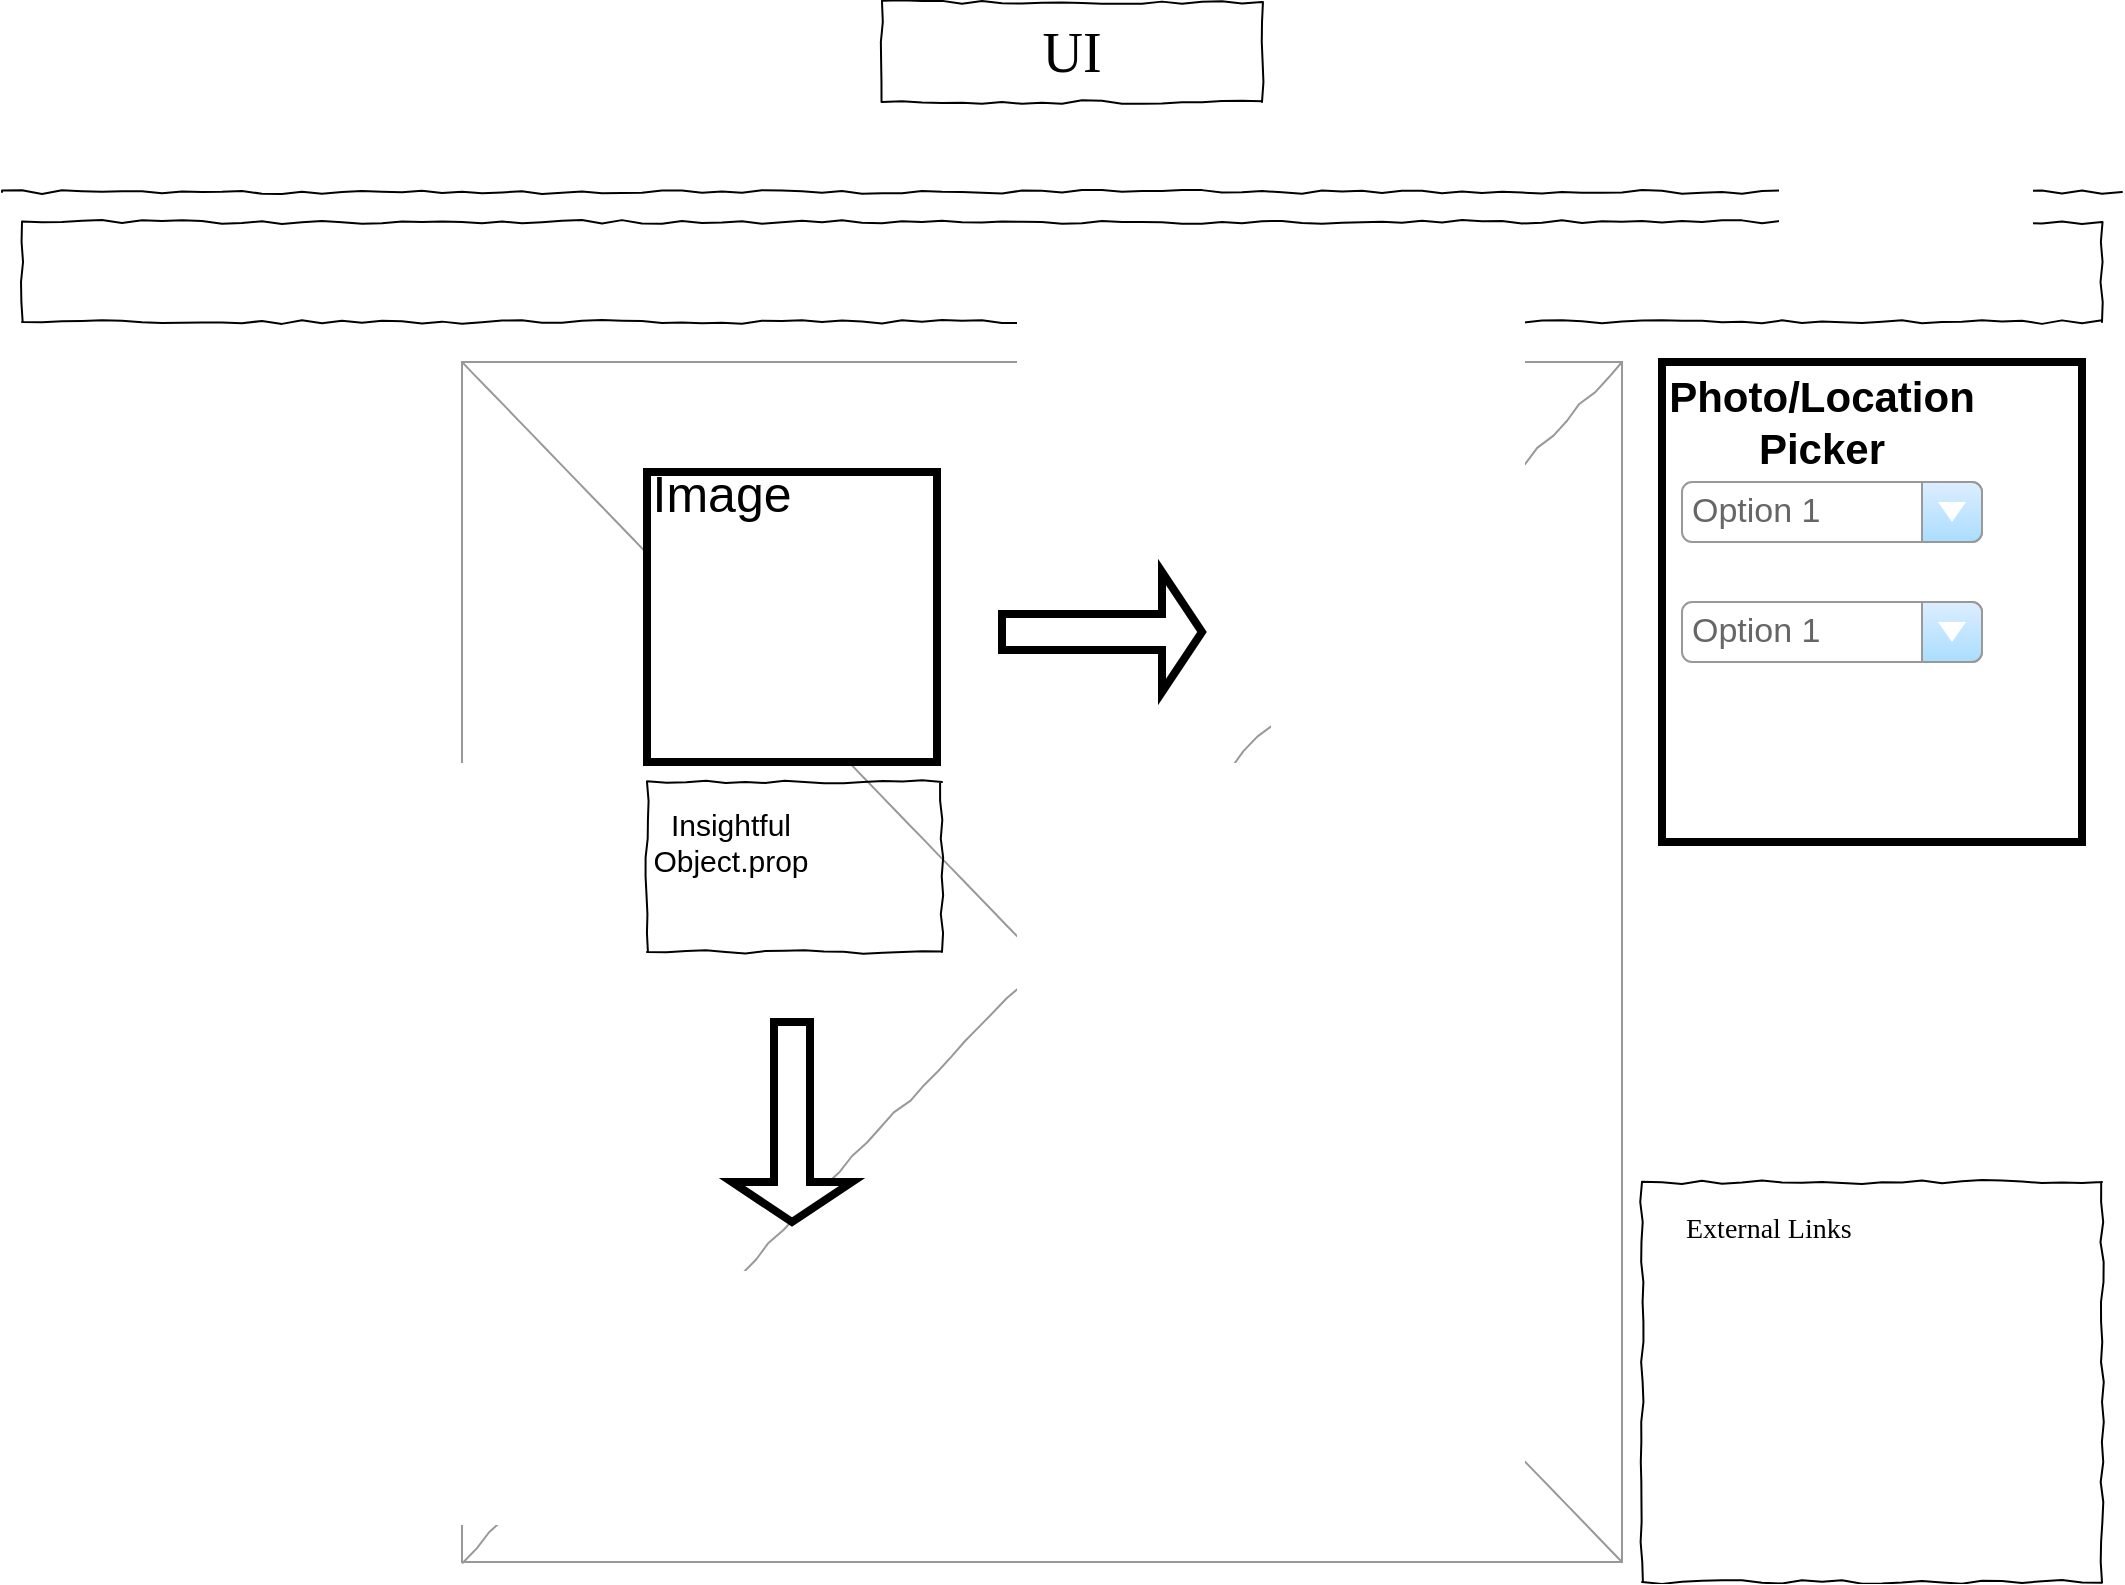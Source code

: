 <mxfile version="13.10.0" type="embed" pages="4">
    <diagram name="Page-1" id="03018318-947c-dd8e-b7a3-06fadd420f32">
        <mxGraphModel dx="824" dy="312" grid="1" gridSize="10" guides="1" tooltips="1" connect="1" arrows="1" fold="1" page="1" pageScale="1" pageWidth="1100" pageHeight="850" background="#ffffff" math="0" shadow="0">
            <root>
                <mxCell id="0"/>
                <mxCell id="1" parent="0"/>
                <mxCell id="677b7b8949515195-2" value="UI" style="whiteSpace=wrap;html=1;rounded=0;shadow=0;labelBackgroundColor=none;strokeWidth=1;fontFamily=Verdana;fontSize=28;align=center;comic=1;" parent="1" vertex="1">
                    <mxGeometry x="460" y="50" width="190" height="50" as="geometry"/>
                </mxCell>
                <mxCell id="677b7b8949515195-9" value="" style="line;strokeWidth=1;html=1;rounded=0;shadow=0;labelBackgroundColor=none;fillColor=none;fontFamily=Verdana;fontSize=14;fontColor=#000000;align=center;comic=1;" parent="1" vertex="1">
                    <mxGeometry x="20" y="140" width="1060" height="10" as="geometry"/>
                </mxCell>
                <mxCell id="677b7b8949515195-10" value="" style="whiteSpace=wrap;html=1;rounded=0;shadow=0;labelBackgroundColor=none;strokeWidth=1;fillColor=none;fontFamily=Verdana;fontSize=12;align=center;comic=1;" parent="1" vertex="1">
                    <mxGeometry x="30" y="160" width="1040" height="50" as="geometry"/>
                </mxCell>
                <mxCell id="677b7b8949515195-16" value="" style="verticalLabelPosition=bottom;shadow=0;dashed=0;align=center;html=1;verticalAlign=top;strokeWidth=1;shape=mxgraph.mockup.graphics.simpleIcon;strokeColor=#999999;rounded=0;labelBackgroundColor=none;fontFamily=Verdana;fontSize=14;fontColor=#000000;comic=1;" parent="1" vertex="1">
                    <mxGeometry x="250" y="230" width="580" height="600" as="geometry"/>
                </mxCell>
                <mxCell id="677b7b8949515195-26" value="" style="whiteSpace=wrap;html=1;rounded=0;shadow=0;labelBackgroundColor=none;strokeWidth=1;fillColor=none;fontFamily=Verdana;fontSize=12;align=center;comic=1;" parent="1" vertex="1">
                    <mxGeometry x="840" y="640" width="230" height="200" as="geometry"/>
                </mxCell>
                <mxCell id="677b7b8949515195-42" value="External Links" style="text;html=1;points=[];align=left;verticalAlign=top;spacingTop=-4;fontSize=14;fontFamily=Verdana" parent="1" vertex="1">
                    <mxGeometry x="860" y="653" width="170" height="20" as="geometry"/>
                </mxCell>
                <mxCell id="4h4jctPzliOnnjx4pKhY-8" value="Insightful Object.prop" style="text;html=1;strokeColor=none;fillColor=none;align=center;verticalAlign=middle;whiteSpace=wrap;rounded=0;fontSize=15;" parent="1" vertex="1">
                    <mxGeometry x="337.5" y="450" width="92.5" height="40" as="geometry"/>
                </mxCell>
                <mxCell id="WdAWyz-dzyJbrEbgcXWE-1" value="" style="rounded=0;whiteSpace=wrap;html=1;strokeWidth=4;fontSize=21;" parent="1" vertex="1">
                    <mxGeometry x="850" y="230" width="210" height="240" as="geometry"/>
                </mxCell>
                <mxCell id="9_TGEzJtTzweEDqGfhAY-1" value="Photo/Location Picker" style="text;html=1;strokeColor=none;fillColor=none;align=center;verticalAlign=middle;whiteSpace=wrap;rounded=0;fontSize=21;fontStyle=1" parent="1" vertex="1">
                    <mxGeometry x="910" y="250" width="40" height="20" as="geometry"/>
                </mxCell>
                <mxCell id="uUlA5msPZ6L4fbU4qWIk-1" value="Option 1" style="strokeWidth=1;shadow=0;dashed=0;align=center;html=1;shape=mxgraph.mockup.forms.comboBox;strokeColor=#999999;fillColor=#ddeeff;align=left;fillColor2=#aaddff;mainText=;fontColor=#666666;fontSize=17;spacingLeft=3;" parent="1" vertex="1">
                    <mxGeometry x="860" y="290" width="150" height="30" as="geometry"/>
                </mxCell>
                <mxCell id="KdZ2iyOgt9z3t3LcYNyp-1" value="Option 1" style="strokeWidth=1;shadow=0;dashed=0;align=center;html=1;shape=mxgraph.mockup.forms.comboBox;strokeColor=#999999;fillColor=#ddeeff;align=left;fillColor2=#aaddff;mainText=;fontColor=#666666;fontSize=17;spacingLeft=3;" parent="1" vertex="1">
                    <mxGeometry x="860" y="350" width="150" height="30" as="geometry"/>
                </mxCell>
                <mxCell id="oO1Z_DC394fJ8VG5H1mh-1" value="" style="whiteSpace=wrap;html=1;aspect=fixed;strokeWidth=4;fontSize=25;" parent="1" vertex="1">
                    <mxGeometry x="342.5" y="285" width="145" height="145" as="geometry"/>
                </mxCell>
                <mxCell id="oO1Z_DC394fJ8VG5H1mh-7" value="Image" style="text;html=1;strokeColor=none;fillColor=none;align=center;verticalAlign=middle;whiteSpace=wrap;rounded=0;fontSize=25;" parent="1" vertex="1">
                    <mxGeometry x="360" y="285" width="40" height="20" as="geometry"/>
                </mxCell>
                <mxCell id="677b7b8949515195-15" value="&lt;div style=&quot;text-align: justify&quot;&gt;&lt;br&gt;&lt;/div&gt;" style="whiteSpace=wrap;html=1;rounded=0;shadow=0;labelBackgroundColor=none;strokeWidth=1;fillColor=none;fontFamily=Verdana;fontSize=12;align=center;verticalAlign=top;spacing=10;comic=1;" parent="1" vertex="1">
                    <mxGeometry x="342.5" y="440" width="147.5" height="85" as="geometry"/>
                </mxCell>
                <mxCell id="oO1Z_DC394fJ8VG5H1mh-10" value="" style="shape=singleArrow;direction=south;whiteSpace=wrap;html=1;strokeWidth=4;fontSize=25;" parent="1" vertex="1">
                    <mxGeometry x="385" y="560" width="60" height="100" as="geometry"/>
                </mxCell>
                <mxCell id="oO1Z_DC394fJ8VG5H1mh-12" value="" style="shape=singleArrow;direction=south;whiteSpace=wrap;html=1;strokeWidth=4;fontSize=25;rotation=-90;" parent="1" vertex="1">
                    <mxGeometry x="540" y="315" width="60" height="100" as="geometry"/>
                </mxCell>
            </root>
        </mxGraphModel>
    </diagram>
    <diagram id="zmGmdxGS78DfiWs6E3hG" name="Page-2">
        <mxGraphModel dx="824" dy="312" grid="1" gridSize="10" guides="1" tooltips="1" connect="1" arrows="1" fold="1" page="1" pageScale="1" pageWidth="827" pageHeight="1169" math="0" shadow="0">
            <root>
                <mxCell id="OkzMb20YwTvmT8Oa3cdr-0"/>
                <mxCell id="OkzMb20YwTvmT8Oa3cdr-1" parent="OkzMb20YwTvmT8Oa3cdr-0"/>
                <mxCell id="yHESbApCZMD7SywobxEk-0" value="" style="whiteSpace=wrap;html=1;rounded=0;shadow=0;labelBackgroundColor=none;strokeColor=#000000;strokeWidth=1;fillColor=none;fontFamily=Verdana;fontSize=12;fontColor=#000000;align=center;comic=1;" parent="OkzMb20YwTvmT8Oa3cdr-1" vertex="1">
                    <mxGeometry x="100" y="120" width="1470" height="810" as="geometry"/>
                </mxCell>
                <mxCell id="cEJlTuyYRtpYNmx6dZ6T-14" value="" style="whiteSpace=wrap;html=1;aspect=fixed;strokeWidth=4;fontSize=24;" parent="OkzMb20YwTvmT8Oa3cdr-1" vertex="1">
                    <mxGeometry x="530" y="650" width="140" height="140" as="geometry"/>
                </mxCell>
                <mxCell id="cEJlTuyYRtpYNmx6dZ6T-15" value="" style="whiteSpace=wrap;html=1;aspect=fixed;strokeWidth=4;fontSize=24;" parent="OkzMb20YwTvmT8Oa3cdr-1" vertex="1">
                    <mxGeometry x="740" y="650" width="140" height="140" as="geometry"/>
                </mxCell>
                <mxCell id="k2bR7vD0tmslMvNT1PfW-0" value="" style="rounded=1;whiteSpace=wrap;html=1;strokeWidth=4;fontSize=21;" parent="OkzMb20YwTvmT8Oa3cdr-1" vertex="1">
                    <mxGeometry x="155" y="160" width="1335" height="720" as="geometry"/>
                </mxCell>
                <mxCell id="cEJlTuyYRtpYNmx6dZ6T-4" value="" style="whiteSpace=wrap;html=1;aspect=fixed;strokeWidth=4;fontSize=24;verticalAlign=top;" parent="OkzMb20YwTvmT8Oa3cdr-1" vertex="1">
                    <mxGeometry x="230" y="195" width="650" height="650" as="geometry"/>
                </mxCell>
                <mxCell id="cEJlTuyYRtpYNmx6dZ6T-3" value="PhotoContainer" style="text;html=1;strokeColor=none;fillColor=none;align=center;verticalAlign=middle;whiteSpace=wrap;rounded=0;strokeWidth=4;fontStyle=1;fontSize=24;" parent="OkzMb20YwTvmT8Oa3cdr-1" vertex="1">
                    <mxGeometry x="280" y="140" width="150" height="70" as="geometry"/>
                </mxCell>
                <mxCell id="cEJlTuyYRtpYNmx6dZ6T-5" value="PhotoGrid" style="text;html=1;strokeColor=none;fillColor=none;align=center;verticalAlign=middle;whiteSpace=wrap;rounded=0;fontSize=24;fontStyle=1" parent="OkzMb20YwTvmT8Oa3cdr-1" vertex="1">
                    <mxGeometry x="300" y="210" width="40" height="20" as="geometry"/>
                </mxCell>
                <mxCell id="cEJlTuyYRtpYNmx6dZ6T-9" value="" style="whiteSpace=wrap;html=1;aspect=fixed;strokeWidth=4;fontSize=24;" parent="OkzMb20YwTvmT8Oa3cdr-1" vertex="1">
                    <mxGeometry x="264" y="250" width="140" height="140" as="geometry"/>
                </mxCell>
                <mxCell id="k2bR7vD0tmslMvNT1PfW-2" value="" style="whiteSpace=wrap;html=1;aspect=fixed;strokeWidth=4;fontSize=24;" parent="OkzMb20YwTvmT8Oa3cdr-1" vertex="1">
                    <mxGeometry x="264" y="440" width="140" height="140" as="geometry"/>
                </mxCell>
                <mxCell id="k2bR7vD0tmslMvNT1PfW-3" value="" style="whiteSpace=wrap;html=1;aspect=fixed;strokeWidth=4;fontSize=24;" parent="OkzMb20YwTvmT8Oa3cdr-1" vertex="1">
                    <mxGeometry x="264" y="620" width="140" height="140" as="geometry"/>
                </mxCell>
                <mxCell id="k2bR7vD0tmslMvNT1PfW-4" value="" style="whiteSpace=wrap;html=1;aspect=fixed;strokeWidth=4;fontSize=24;" parent="OkzMb20YwTvmT8Oa3cdr-1" vertex="1">
                    <mxGeometry x="480" y="250" width="140" height="140" as="geometry"/>
                </mxCell>
                <mxCell id="k2bR7vD0tmslMvNT1PfW-5" value="" style="whiteSpace=wrap;html=1;aspect=fixed;strokeWidth=4;fontSize=24;" parent="OkzMb20YwTvmT8Oa3cdr-1" vertex="1">
                    <mxGeometry x="690" y="250" width="140" height="140" as="geometry"/>
                </mxCell>
                <mxCell id="k2bR7vD0tmslMvNT1PfW-6" value="" style="whiteSpace=wrap;html=1;aspect=fixed;strokeWidth=4;fontSize=24;" parent="OkzMb20YwTvmT8Oa3cdr-1" vertex="1">
                    <mxGeometry x="485" y="440" width="140" height="140" as="geometry"/>
                </mxCell>
                <mxCell id="k2bR7vD0tmslMvNT1PfW-7" value="" style="whiteSpace=wrap;html=1;aspect=fixed;strokeWidth=4;fontSize=24;" parent="OkzMb20YwTvmT8Oa3cdr-1" vertex="1">
                    <mxGeometry x="687" y="440" width="140" height="140" as="geometry"/>
                </mxCell>
                <mxCell id="k2bR7vD0tmslMvNT1PfW-8" value="" style="whiteSpace=wrap;html=1;aspect=fixed;strokeWidth=4;fontSize=24;" parent="OkzMb20YwTvmT8Oa3cdr-1" vertex="1">
                    <mxGeometry x="485" y="620" width="140" height="140" as="geometry"/>
                </mxCell>
                <mxCell id="k2bR7vD0tmslMvNT1PfW-9" value="" style="whiteSpace=wrap;html=1;aspect=fixed;strokeWidth=4;fontSize=24;" parent="OkzMb20YwTvmT8Oa3cdr-1" vertex="1">
                    <mxGeometry x="687" y="620" width="140" height="140" as="geometry"/>
                </mxCell>
                <mxCell id="k2bR7vD0tmslMvNT1PfW-10" value="" style="rounded=0;whiteSpace=wrap;html=1;strokeWidth=4;fontSize=21;" parent="OkzMb20YwTvmT8Oa3cdr-1" vertex="1">
                    <mxGeometry x="940" y="195" width="500" height="195" as="geometry"/>
                </mxCell>
                <mxCell id="k2bR7vD0tmslMvNT1PfW-11" value="Photo/Location Picker" style="text;html=1;strokeColor=none;fillColor=none;align=center;verticalAlign=middle;whiteSpace=wrap;rounded=0;fontSize=21;fontStyle=1" parent="OkzMb20YwTvmT8Oa3cdr-1" vertex="1">
                    <mxGeometry x="1010" y="220" width="40" height="20" as="geometry"/>
                </mxCell>
                <mxCell id="k2bR7vD0tmslMvNT1PfW-12" value="Option 1" style="strokeWidth=1;shadow=0;dashed=0;align=center;html=1;shape=mxgraph.mockup.forms.comboBox;strokeColor=#999999;fillColor=#ddeeff;align=left;fillColor2=#aaddff;mainText=;fontColor=#666666;fontSize=17;spacingLeft=3;" parent="OkzMb20YwTvmT8Oa3cdr-1" vertex="1">
                    <mxGeometry x="970" y="270" width="150" height="30" as="geometry"/>
                </mxCell>
                <mxCell id="k2bR7vD0tmslMvNT1PfW-13" value="Option 1" style="strokeWidth=1;shadow=0;dashed=0;align=center;html=1;shape=mxgraph.mockup.forms.comboBox;strokeColor=#999999;fillColor=#ddeeff;align=left;fillColor2=#aaddff;mainText=;fontColor=#666666;fontSize=17;spacingLeft=3;" parent="OkzMb20YwTvmT8Oa3cdr-1" vertex="1">
                    <mxGeometry x="1210" y="270" width="150" height="30" as="geometry"/>
                </mxCell>
                <mxCell id="A5nRyX96cypssp2GpTWE-0" value="Photo" style="text;html=1;strokeColor=none;fillColor=none;align=center;verticalAlign=middle;whiteSpace=wrap;rounded=0;fontSize=19;" parent="OkzMb20YwTvmT8Oa3cdr-1" vertex="1">
                    <mxGeometry x="280" y="260" width="40" height="20" as="geometry"/>
                </mxCell>
            </root>
        </mxGraphModel>
    </diagram>
    <diagram id="HexjTDmmfdZT9CCn-_94" name="Page-3">
        <mxGraphModel dx="824" dy="312" grid="1" gridSize="10" guides="1" tooltips="1" connect="1" arrows="1" fold="1" page="1" pageScale="1" pageWidth="827" pageHeight="1169" math="0" shadow="0">
            <root>
                <mxCell id="JRbCmGWKsJUmuZrnRMVa-0"/>
                <mxCell id="JRbCmGWKsJUmuZrnRMVa-1" parent="JRbCmGWKsJUmuZrnRMVa-0"/>
                <mxCell id="zmJX61fhSGetf09Pr5es-0" value="" style="whiteSpace=wrap;html=1;aspect=fixed;strokeWidth=4;fontSize=19;" parent="JRbCmGWKsJUmuZrnRMVa-1" vertex="1">
                    <mxGeometry x="90" y="100" width="690" height="690" as="geometry"/>
                </mxCell>
                <mxCell id="zmJX61fhSGetf09Pr5es-1" value="&amp;lt;IMG/&amp;gt;" style="text;html=1;strokeColor=none;fillColor=none;align=center;verticalAlign=middle;whiteSpace=wrap;rounded=0;fontSize=33;" parent="JRbCmGWKsJUmuZrnRMVa-1" vertex="1">
                    <mxGeometry x="395" y="380" width="40" height="20" as="geometry"/>
                </mxCell>
                <mxCell id="zmJX61fhSGetf09Pr5es-3" value="&lt;h1 style=&quot;font-size: 25px&quot;&gt;Object.prop.&lt;/h1&gt;&lt;div&gt;&lt;br&gt;&lt;/div&gt;&lt;div&gt;Text.&lt;/div&gt;" style="text;html=1;strokeColor=none;fillColor=none;spacing=5;spacingTop=-20;whiteSpace=wrap;overflow=hidden;rounded=0;fontSize=25;" parent="JRbCmGWKsJUmuZrnRMVa-1" vertex="1">
                    <mxGeometry x="110" y="465" width="640" height="295" as="geometry"/>
                </mxCell>
            </root>
        </mxGraphModel>
    </diagram>
    <diagram id="eBFzqkjWwGh5Mb0Sj05I" name="Page-4">
        <mxGraphModel dx="824" dy="312" grid="1" gridSize="10" guides="1" tooltips="1" connect="1" arrows="1" fold="1" page="1" pageScale="1" pageWidth="827" pageHeight="1169" math="0" shadow="0">
            <root>
                <mxCell id="hxcBPby-BTjeihng6vHj-0"/>
                <mxCell id="hxcBPby-BTjeihng6vHj-1" parent="hxcBPby-BTjeihng6vHj-0"/>
                <mxCell id="J9Jd6XH2ds8hbBK8N2th-0" value="" style="rounded=0;whiteSpace=wrap;html=1;strokeWidth=4;fontSize=21;fillColor=#f8cecc;strokeColor=#b85450;" parent="hxcBPby-BTjeihng6vHj-1" vertex="1">
                    <mxGeometry x="290" y="60" width="270" height="90" as="geometry"/>
                </mxCell>
                <mxCell id="J9Jd6XH2ds8hbBK8N2th-1" value="Photo Container" style="text;html=1;strokeColor=none;fillColor=none;align=center;verticalAlign=middle;whiteSpace=wrap;rounded=0;fontSize=21;" parent="hxcBPby-BTjeihng6vHj-1" vertex="1">
                    <mxGeometry x="405" y="20" width="40" height="20" as="geometry"/>
                </mxCell>
                <mxCell id="qpttxDpWk19ikilLY3t_-0" value="State: Photo Data" style="text;html=1;strokeColor=none;fillColor=none;align=center;verticalAlign=middle;whiteSpace=wrap;rounded=0;fontSize=19;" parent="hxcBPby-BTjeihng6vHj-1" vertex="1">
                    <mxGeometry x="290" y="70" width="170" height="30" as="geometry"/>
                </mxCell>
                <mxCell id="qpttxDpWk19ikilLY3t_-3" value="Props: None" style="text;html=1;strokeColor=none;fillColor=none;align=center;verticalAlign=middle;whiteSpace=wrap;rounded=0;fontSize=19;" parent="hxcBPby-BTjeihng6vHj-1" vertex="1">
                    <mxGeometry x="270" y="110" width="170" height="20" as="geometry"/>
                </mxCell>
                <mxCell id="qpttxDpWk19ikilLY3t_-4" value="" style="endArrow=classic;html=1;fontSize=19;exitX=0.5;exitY=1;exitDx=0;exitDy=0;" parent="hxcBPby-BTjeihng6vHj-1" source="J9Jd6XH2ds8hbBK8N2th-0" edge="1">
                    <mxGeometry width="50" height="50" relative="1" as="geometry">
                        <mxPoint x="420" y="300" as="sourcePoint"/>
                        <mxPoint x="590" y="230" as="targetPoint"/>
                    </mxGeometry>
                </mxCell>
                <mxCell id="qpttxDpWk19ikilLY3t_-5" value="" style="endArrow=classic;html=1;fontSize=19;" parent="hxcBPby-BTjeihng6vHj-1" edge="1">
                    <mxGeometry width="50" height="50" relative="1" as="geometry">
                        <mxPoint x="430" y="150" as="sourcePoint"/>
                        <mxPoint x="270" y="230" as="targetPoint"/>
                    </mxGeometry>
                </mxCell>
                <mxCell id="qpttxDpWk19ikilLY3t_-6" value="" style="rounded=0;whiteSpace=wrap;html=1;strokeWidth=4;fontSize=21;fillColor=#dae8fc;strokeColor=#6c8ebf;" parent="hxcBPby-BTjeihng6vHj-1" vertex="1">
                    <mxGeometry x="100" y="270" width="270" height="90" as="geometry"/>
                </mxCell>
                <mxCell id="qpttxDpWk19ikilLY3t_-7" value="" style="rounded=0;whiteSpace=wrap;html=1;strokeWidth=4;fontSize=21;fillColor=#e1d5e7;strokeColor=#9673a6;" parent="hxcBPby-BTjeihng6vHj-1" vertex="1">
                    <mxGeometry x="500" y="270" width="270" height="90" as="geometry"/>
                </mxCell>
                <mxCell id="kuNKKmNybLy-PxvKEmGZ-0" value="State:" style="text;html=1;strokeColor=none;fillColor=none;align=center;verticalAlign=middle;whiteSpace=wrap;rounded=0;fontSize=19;" parent="hxcBPby-BTjeihng6vHj-1" vertex="1">
                    <mxGeometry x="75" y="280" width="170" height="30" as="geometry"/>
                </mxCell>
                <mxCell id="kuNKKmNybLy-PxvKEmGZ-2" value="Props: Photo Data" style="text;html=1;strokeColor=none;fillColor=none;align=center;verticalAlign=middle;whiteSpace=wrap;rounded=0;fontSize=19;" parent="hxcBPby-BTjeihng6vHj-1" vertex="1">
                    <mxGeometry x="130" y="320" width="170" height="20" as="geometry"/>
                </mxCell>
                <mxCell id="4BSFlWtt9-oHdBHwx7mr-0" value="Photo Grid" style="text;html=1;strokeColor=none;fillColor=none;align=center;verticalAlign=middle;whiteSpace=wrap;rounded=0;fontSize=19;" parent="hxcBPby-BTjeihng6vHj-1" vertex="1">
                    <mxGeometry x="100" y="240" width="120" height="20" as="geometry"/>
                </mxCell>
                <mxCell id="rVcON3iX7BGQ9CVVPyWA-1" value="County Changer" style="text;html=1;strokeColor=none;fillColor=none;align=center;verticalAlign=middle;whiteSpace=wrap;rounded=0;fontSize=19;" parent="hxcBPby-BTjeihng6vHj-1" vertex="1">
                    <mxGeometry x="480" y="240" width="170" height="20" as="geometry"/>
                </mxCell>
                <mxCell id="AIoTfkTDQRmSgLCEQaAU-0" value="" style="rounded=0;whiteSpace=wrap;html=1;strokeWidth=4;fontSize=21;fillColor=#ffe6cc;strokeColor=#d79b00;" parent="hxcBPby-BTjeihng6vHj-1" vertex="1">
                    <mxGeometry x="100" y="510" width="270" height="90" as="geometry"/>
                </mxCell>
                <mxCell id="AIoTfkTDQRmSgLCEQaAU-1" value="" style="endArrow=classic;html=1;fontSize=19;" parent="hxcBPby-BTjeihng6vHj-1" edge="1">
                    <mxGeometry width="50" height="50" relative="1" as="geometry">
                        <mxPoint x="220" y="370" as="sourcePoint"/>
                        <mxPoint x="220" y="460" as="targetPoint"/>
                    </mxGeometry>
                </mxCell>
                <mxCell id="AIoTfkTDQRmSgLCEQaAU-2" value="State: None" style="text;html=1;strokeColor=none;fillColor=none;align=center;verticalAlign=middle;whiteSpace=wrap;rounded=0;fontSize=19;" parent="hxcBPby-BTjeihng6vHj-1" vertex="1">
                    <mxGeometry x="110" y="520" width="170" height="30" as="geometry"/>
                </mxCell>
                <mxCell id="AIoTfkTDQRmSgLCEQaAU-3" value="Props: Photo Object" style="text;html=1;strokeColor=none;fillColor=none;align=center;verticalAlign=middle;whiteSpace=wrap;rounded=0;fontSize=19;" parent="hxcBPby-BTjeihng6vHj-1" vertex="1">
                    <mxGeometry x="130" y="555" width="200" height="30" as="geometry"/>
                </mxCell>
                <mxCell id="ZvS1W7IKYlAnlaSd5gCe-0" value="Photo Item" style="text;html=1;strokeColor=none;fillColor=none;align=center;verticalAlign=middle;whiteSpace=wrap;rounded=0;fontSize=19;" parent="hxcBPby-BTjeihng6vHj-1" vertex="1">
                    <mxGeometry x="90" y="470" width="120" height="20" as="geometry"/>
                </mxCell>
                <mxCell id="ZvS1W7IKYlAnlaSd5gCe-1" value="" style="rounded=0;whiteSpace=wrap;html=1;strokeWidth=4;fontSize=21;fillColor=#e1d5e7;strokeColor=#9673a6;" parent="hxcBPby-BTjeihng6vHj-1" vertex="1">
                    <mxGeometry x="500" y="510" width="270" height="90" as="geometry"/>
                </mxCell>
                <mxCell id="ZvS1W7IKYlAnlaSd5gCe-2" value="" style="endArrow=classic;html=1;fontSize=19;" parent="hxcBPby-BTjeihng6vHj-1" edge="1">
                    <mxGeometry width="50" height="50" relative="1" as="geometry">
                        <mxPoint x="634.5" y="370" as="sourcePoint"/>
                        <mxPoint x="634.5" y="460" as="targetPoint"/>
                    </mxGeometry>
                </mxCell>
                <mxCell id="ZvS1W7IKYlAnlaSd5gCe-3" value="Date Range Changer" style="text;html=1;strokeColor=none;fillColor=none;align=center;verticalAlign=middle;whiteSpace=wrap;rounded=0;fontSize=19;" parent="hxcBPby-BTjeihng6vHj-1" vertex="1">
                    <mxGeometry x="470" y="470" width="240" height="20" as="geometry"/>
                </mxCell>
            </root>
        </mxGraphModel>
    </diagram>
</mxfile>
